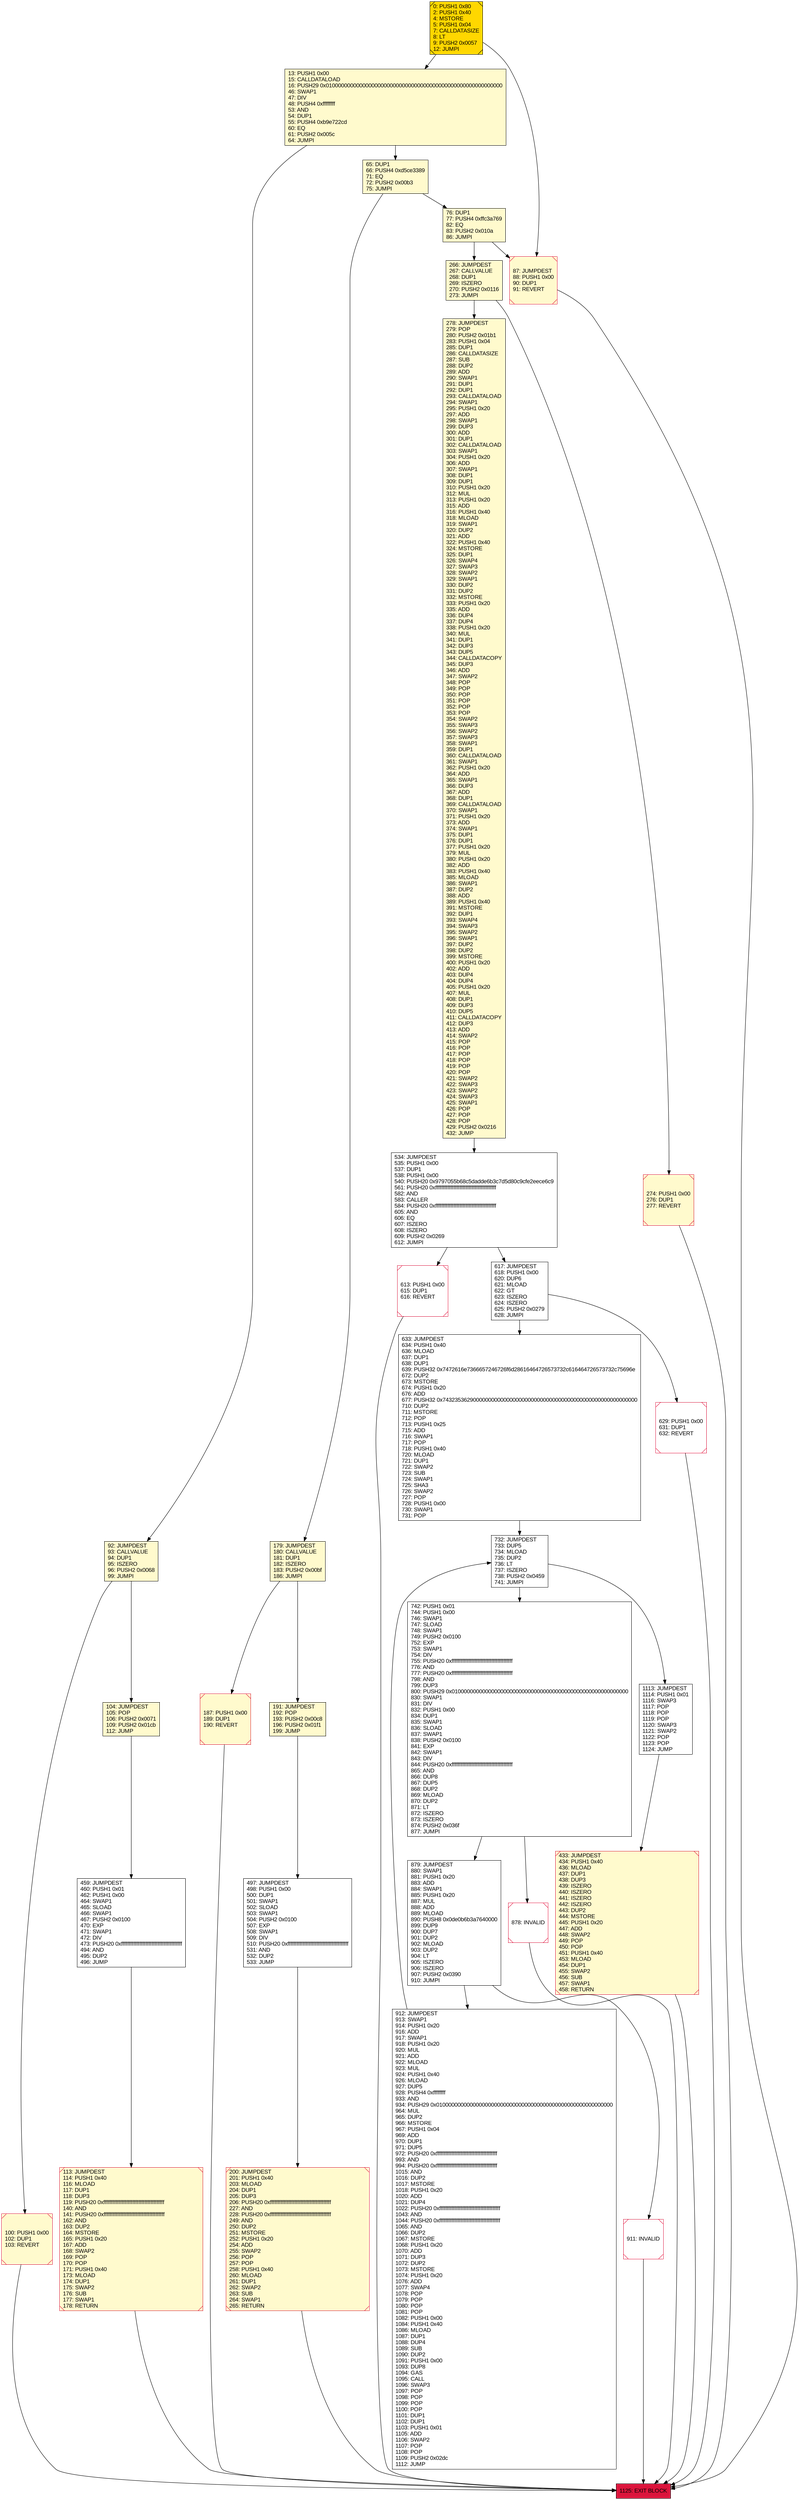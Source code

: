digraph G {
bgcolor=transparent rankdir=UD;
node [shape=box style=filled color=black fillcolor=white fontname=arial fontcolor=black];
732 [label="732: JUMPDEST\l733: DUP5\l734: MLOAD\l735: DUP2\l736: LT\l737: ISZERO\l738: PUSH2 0x0459\l741: JUMPI\l" ];
13 [label="13: PUSH1 0x00\l15: CALLDATALOAD\l16: PUSH29 0x0100000000000000000000000000000000000000000000000000000000\l46: SWAP1\l47: DIV\l48: PUSH4 0xffffffff\l53: AND\l54: DUP1\l55: PUSH4 0xb9e722cd\l60: EQ\l61: PUSH2 0x005c\l64: JUMPI\l" fillcolor=lemonchiffon ];
613 [label="613: PUSH1 0x00\l615: DUP1\l616: REVERT\l" shape=Msquare color=crimson ];
100 [label="100: PUSH1 0x00\l102: DUP1\l103: REVERT\l" fillcolor=lemonchiffon shape=Msquare color=crimson ];
1113 [label="1113: JUMPDEST\l1114: PUSH1 0x01\l1116: SWAP3\l1117: POP\l1118: POP\l1119: POP\l1120: SWAP3\l1121: SWAP2\l1122: POP\l1123: POP\l1124: JUMP\l" ];
497 [label="497: JUMPDEST\l498: PUSH1 0x00\l500: DUP1\l501: SWAP1\l502: SLOAD\l503: SWAP1\l504: PUSH2 0x0100\l507: EXP\l508: SWAP1\l509: DIV\l510: PUSH20 0xffffffffffffffffffffffffffffffffffffffff\l531: AND\l532: DUP2\l533: JUMP\l" ];
104 [label="104: JUMPDEST\l105: POP\l106: PUSH2 0x0071\l109: PUSH2 0x01cb\l112: JUMP\l" fillcolor=lemonchiffon ];
433 [label="433: JUMPDEST\l434: PUSH1 0x40\l436: MLOAD\l437: DUP1\l438: DUP3\l439: ISZERO\l440: ISZERO\l441: ISZERO\l442: ISZERO\l443: DUP2\l444: MSTORE\l445: PUSH1 0x20\l447: ADD\l448: SWAP2\l449: POP\l450: POP\l451: PUSH1 0x40\l453: MLOAD\l454: DUP1\l455: SWAP2\l456: SUB\l457: SWAP1\l458: RETURN\l" fillcolor=lemonchiffon shape=Msquare color=crimson ];
878 [label="878: INVALID\l" shape=Msquare color=crimson ];
87 [label="87: JUMPDEST\l88: PUSH1 0x00\l90: DUP1\l91: REVERT\l" fillcolor=lemonchiffon shape=Msquare color=crimson ];
617 [label="617: JUMPDEST\l618: PUSH1 0x00\l620: DUP6\l621: MLOAD\l622: GT\l623: ISZERO\l624: ISZERO\l625: PUSH2 0x0279\l628: JUMPI\l" ];
629 [label="629: PUSH1 0x00\l631: DUP1\l632: REVERT\l" shape=Msquare color=crimson ];
459 [label="459: JUMPDEST\l460: PUSH1 0x01\l462: PUSH1 0x00\l464: SWAP1\l465: SLOAD\l466: SWAP1\l467: PUSH2 0x0100\l470: EXP\l471: SWAP1\l472: DIV\l473: PUSH20 0xffffffffffffffffffffffffffffffffffffffff\l494: AND\l495: DUP2\l496: JUMP\l" ];
92 [label="92: JUMPDEST\l93: CALLVALUE\l94: DUP1\l95: ISZERO\l96: PUSH2 0x0068\l99: JUMPI\l" fillcolor=lemonchiffon ];
179 [label="179: JUMPDEST\l180: CALLVALUE\l181: DUP1\l182: ISZERO\l183: PUSH2 0x00bf\l186: JUMPI\l" fillcolor=lemonchiffon ];
187 [label="187: PUSH1 0x00\l189: DUP1\l190: REVERT\l" fillcolor=lemonchiffon shape=Msquare color=crimson ];
200 [label="200: JUMPDEST\l201: PUSH1 0x40\l203: MLOAD\l204: DUP1\l205: DUP3\l206: PUSH20 0xffffffffffffffffffffffffffffffffffffffff\l227: AND\l228: PUSH20 0xffffffffffffffffffffffffffffffffffffffff\l249: AND\l250: DUP2\l251: MSTORE\l252: PUSH1 0x20\l254: ADD\l255: SWAP2\l256: POP\l257: POP\l258: PUSH1 0x40\l260: MLOAD\l261: DUP1\l262: SWAP2\l263: SUB\l264: SWAP1\l265: RETURN\l" fillcolor=lemonchiffon shape=Msquare color=crimson ];
76 [label="76: DUP1\l77: PUSH4 0xffc3a769\l82: EQ\l83: PUSH2 0x010a\l86: JUMPI\l" fillcolor=lemonchiffon ];
113 [label="113: JUMPDEST\l114: PUSH1 0x40\l116: MLOAD\l117: DUP1\l118: DUP3\l119: PUSH20 0xffffffffffffffffffffffffffffffffffffffff\l140: AND\l141: PUSH20 0xffffffffffffffffffffffffffffffffffffffff\l162: AND\l163: DUP2\l164: MSTORE\l165: PUSH1 0x20\l167: ADD\l168: SWAP2\l169: POP\l170: POP\l171: PUSH1 0x40\l173: MLOAD\l174: DUP1\l175: SWAP2\l176: SUB\l177: SWAP1\l178: RETURN\l" fillcolor=lemonchiffon shape=Msquare color=crimson ];
1125 [label="1125: EXIT BLOCK\l" fillcolor=crimson ];
191 [label="191: JUMPDEST\l192: POP\l193: PUSH2 0x00c8\l196: PUSH2 0x01f1\l199: JUMP\l" fillcolor=lemonchiffon ];
278 [label="278: JUMPDEST\l279: POP\l280: PUSH2 0x01b1\l283: PUSH1 0x04\l285: DUP1\l286: CALLDATASIZE\l287: SUB\l288: DUP2\l289: ADD\l290: SWAP1\l291: DUP1\l292: DUP1\l293: CALLDATALOAD\l294: SWAP1\l295: PUSH1 0x20\l297: ADD\l298: SWAP1\l299: DUP3\l300: ADD\l301: DUP1\l302: CALLDATALOAD\l303: SWAP1\l304: PUSH1 0x20\l306: ADD\l307: SWAP1\l308: DUP1\l309: DUP1\l310: PUSH1 0x20\l312: MUL\l313: PUSH1 0x20\l315: ADD\l316: PUSH1 0x40\l318: MLOAD\l319: SWAP1\l320: DUP2\l321: ADD\l322: PUSH1 0x40\l324: MSTORE\l325: DUP1\l326: SWAP4\l327: SWAP3\l328: SWAP2\l329: SWAP1\l330: DUP2\l331: DUP2\l332: MSTORE\l333: PUSH1 0x20\l335: ADD\l336: DUP4\l337: DUP4\l338: PUSH1 0x20\l340: MUL\l341: DUP1\l342: DUP3\l343: DUP5\l344: CALLDATACOPY\l345: DUP3\l346: ADD\l347: SWAP2\l348: POP\l349: POP\l350: POP\l351: POP\l352: POP\l353: POP\l354: SWAP2\l355: SWAP3\l356: SWAP2\l357: SWAP3\l358: SWAP1\l359: DUP1\l360: CALLDATALOAD\l361: SWAP1\l362: PUSH1 0x20\l364: ADD\l365: SWAP1\l366: DUP3\l367: ADD\l368: DUP1\l369: CALLDATALOAD\l370: SWAP1\l371: PUSH1 0x20\l373: ADD\l374: SWAP1\l375: DUP1\l376: DUP1\l377: PUSH1 0x20\l379: MUL\l380: PUSH1 0x20\l382: ADD\l383: PUSH1 0x40\l385: MLOAD\l386: SWAP1\l387: DUP2\l388: ADD\l389: PUSH1 0x40\l391: MSTORE\l392: DUP1\l393: SWAP4\l394: SWAP3\l395: SWAP2\l396: SWAP1\l397: DUP2\l398: DUP2\l399: MSTORE\l400: PUSH1 0x20\l402: ADD\l403: DUP4\l404: DUP4\l405: PUSH1 0x20\l407: MUL\l408: DUP1\l409: DUP3\l410: DUP5\l411: CALLDATACOPY\l412: DUP3\l413: ADD\l414: SWAP2\l415: POP\l416: POP\l417: POP\l418: POP\l419: POP\l420: POP\l421: SWAP2\l422: SWAP3\l423: SWAP2\l424: SWAP3\l425: SWAP1\l426: POP\l427: POP\l428: POP\l429: PUSH2 0x0216\l432: JUMP\l" fillcolor=lemonchiffon ];
65 [label="65: DUP1\l66: PUSH4 0xd5ce3389\l71: EQ\l72: PUSH2 0x00b3\l75: JUMPI\l" fillcolor=lemonchiffon ];
633 [label="633: JUMPDEST\l634: PUSH1 0x40\l636: MLOAD\l637: DUP1\l638: DUP1\l639: PUSH32 0x7472616e7366657246726f6d28616464726573732c616464726573732c75696e\l672: DUP2\l673: MSTORE\l674: PUSH1 0x20\l676: ADD\l677: PUSH32 0x7432353629000000000000000000000000000000000000000000000000000000\l710: DUP2\l711: MSTORE\l712: POP\l713: PUSH1 0x25\l715: ADD\l716: SWAP1\l717: POP\l718: PUSH1 0x40\l720: MLOAD\l721: DUP1\l722: SWAP2\l723: SUB\l724: SWAP1\l725: SHA3\l726: SWAP2\l727: POP\l728: PUSH1 0x00\l730: SWAP1\l731: POP\l" ];
911 [label="911: INVALID\l" shape=Msquare color=crimson ];
879 [label="879: JUMPDEST\l880: SWAP1\l881: PUSH1 0x20\l883: ADD\l884: SWAP1\l885: PUSH1 0x20\l887: MUL\l888: ADD\l889: MLOAD\l890: PUSH8 0x0de0b6b3a7640000\l899: DUP9\l900: DUP7\l901: DUP2\l902: MLOAD\l903: DUP2\l904: LT\l905: ISZERO\l906: ISZERO\l907: PUSH2 0x0390\l910: JUMPI\l" ];
534 [label="534: JUMPDEST\l535: PUSH1 0x00\l537: DUP1\l538: PUSH1 0x00\l540: PUSH20 0x9797055b68c5dadde6b3c7d5d80c9cfe2eece6c9\l561: PUSH20 0xffffffffffffffffffffffffffffffffffffffff\l582: AND\l583: CALLER\l584: PUSH20 0xffffffffffffffffffffffffffffffffffffffff\l605: AND\l606: EQ\l607: ISZERO\l608: ISZERO\l609: PUSH2 0x0269\l612: JUMPI\l" ];
742 [label="742: PUSH1 0x01\l744: PUSH1 0x00\l746: SWAP1\l747: SLOAD\l748: SWAP1\l749: PUSH2 0x0100\l752: EXP\l753: SWAP1\l754: DIV\l755: PUSH20 0xffffffffffffffffffffffffffffffffffffffff\l776: AND\l777: PUSH20 0xffffffffffffffffffffffffffffffffffffffff\l798: AND\l799: DUP3\l800: PUSH29 0x0100000000000000000000000000000000000000000000000000000000\l830: SWAP1\l831: DIV\l832: PUSH1 0x00\l834: DUP1\l835: SWAP1\l836: SLOAD\l837: SWAP1\l838: PUSH2 0x0100\l841: EXP\l842: SWAP1\l843: DIV\l844: PUSH20 0xffffffffffffffffffffffffffffffffffffffff\l865: AND\l866: DUP8\l867: DUP5\l868: DUP2\l869: MLOAD\l870: DUP2\l871: LT\l872: ISZERO\l873: ISZERO\l874: PUSH2 0x036f\l877: JUMPI\l" ];
274 [label="274: PUSH1 0x00\l276: DUP1\l277: REVERT\l" fillcolor=lemonchiffon shape=Msquare color=crimson ];
912 [label="912: JUMPDEST\l913: SWAP1\l914: PUSH1 0x20\l916: ADD\l917: SWAP1\l918: PUSH1 0x20\l920: MUL\l921: ADD\l922: MLOAD\l923: MUL\l924: PUSH1 0x40\l926: MLOAD\l927: DUP5\l928: PUSH4 0xffffffff\l933: AND\l934: PUSH29 0x0100000000000000000000000000000000000000000000000000000000\l964: MUL\l965: DUP2\l966: MSTORE\l967: PUSH1 0x04\l969: ADD\l970: DUP1\l971: DUP5\l972: PUSH20 0xffffffffffffffffffffffffffffffffffffffff\l993: AND\l994: PUSH20 0xffffffffffffffffffffffffffffffffffffffff\l1015: AND\l1016: DUP2\l1017: MSTORE\l1018: PUSH1 0x20\l1020: ADD\l1021: DUP4\l1022: PUSH20 0xffffffffffffffffffffffffffffffffffffffff\l1043: AND\l1044: PUSH20 0xffffffffffffffffffffffffffffffffffffffff\l1065: AND\l1066: DUP2\l1067: MSTORE\l1068: PUSH1 0x20\l1070: ADD\l1071: DUP3\l1072: DUP2\l1073: MSTORE\l1074: PUSH1 0x20\l1076: ADD\l1077: SWAP4\l1078: POP\l1079: POP\l1080: POP\l1081: POP\l1082: PUSH1 0x00\l1084: PUSH1 0x40\l1086: MLOAD\l1087: DUP1\l1088: DUP4\l1089: SUB\l1090: DUP2\l1091: PUSH1 0x00\l1093: DUP8\l1094: GAS\l1095: CALL\l1096: SWAP3\l1097: POP\l1098: POP\l1099: POP\l1100: POP\l1101: DUP1\l1102: DUP1\l1103: PUSH1 0x01\l1105: ADD\l1106: SWAP2\l1107: POP\l1108: POP\l1109: PUSH2 0x02dc\l1112: JUMP\l" ];
0 [label="0: PUSH1 0x80\l2: PUSH1 0x40\l4: MSTORE\l5: PUSH1 0x04\l7: CALLDATASIZE\l8: LT\l9: PUSH2 0x0057\l12: JUMPI\l" fillcolor=lemonchiffon shape=Msquare fillcolor=gold ];
266 [label="266: JUMPDEST\l267: CALLVALUE\l268: DUP1\l269: ISZERO\l270: PUSH2 0x0116\l273: JUMPI\l" fillcolor=lemonchiffon ];
879 -> 911;
879 -> 912;
179 -> 187;
742 -> 879;
732 -> 1113;
617 -> 629;
113 -> 1125;
1113 -> 433;
65 -> 76;
266 -> 274;
92 -> 104;
266 -> 278;
911 -> 1125;
274 -> 1125;
278 -> 534;
13 -> 92;
92 -> 100;
497 -> 200;
76 -> 266;
104 -> 459;
100 -> 1125;
534 -> 617;
191 -> 497;
613 -> 1125;
742 -> 878;
433 -> 1125;
0 -> 87;
13 -> 65;
633 -> 732;
629 -> 1125;
732 -> 742;
76 -> 87;
912 -> 732;
65 -> 179;
878 -> 1125;
459 -> 113;
534 -> 613;
87 -> 1125;
617 -> 633;
0 -> 13;
200 -> 1125;
179 -> 191;
187 -> 1125;
}
